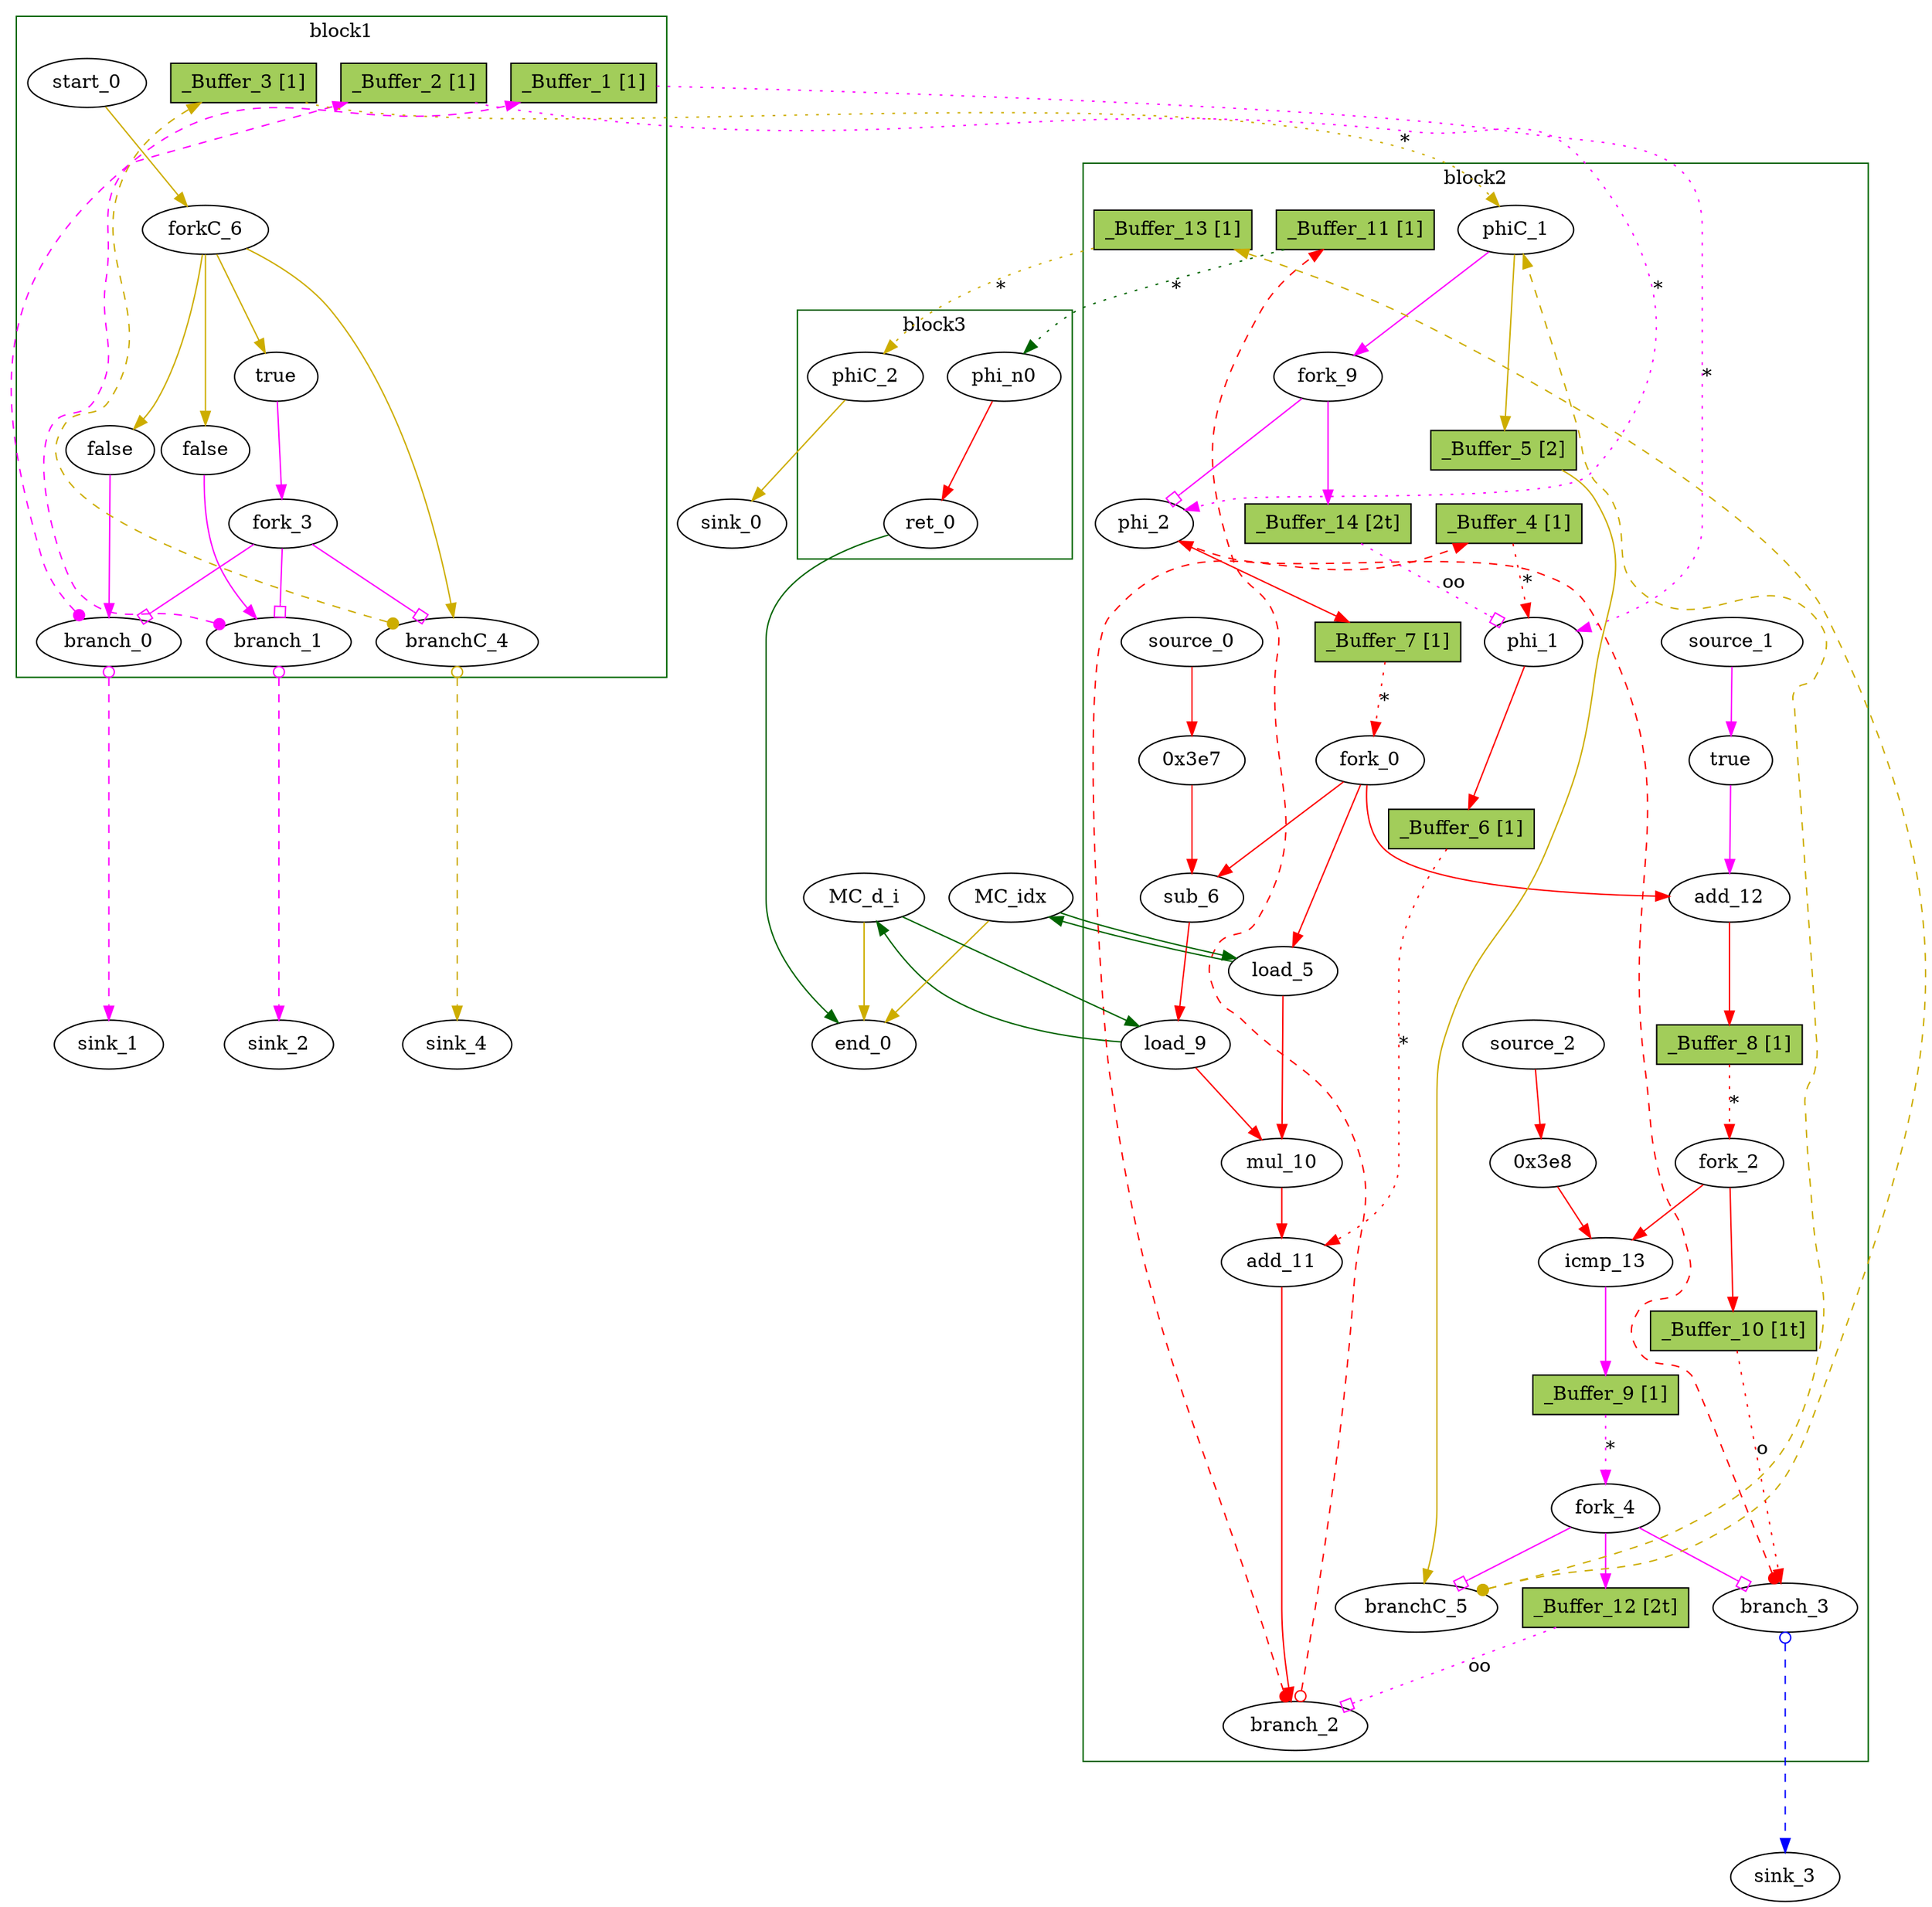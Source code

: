 // Number of blocks: 57
// Number of channels: 76
Digraph G {

  // Blocks
subgraph cluster_1 {
color = "darkgreen"
label = "block1"
  brCst_block1 [type=Constant, in="in1:1", out="out1:1", bbID = 1, value="0x1", label=true,  shape=oval];
  cst_0 [type=Constant, in="in1:1", out="out1:1", bbID = 1, value="0x0", label=false,  shape=oval];
  cst_1 [type=Constant, in="in1:1", out="out1:1", bbID = 1, value="0x0", label=false,  shape=oval];
  branch_0 [type=Branch, in="in1:1 in2?:1", out="out1+:1 out2-:1", bbID = 1,  shape=oval];
  branch_1 [type=Branch, in="in1:1 in2?:1", out="out1+:1 out2-:1", bbID = 1,  shape=oval];
  fork_3 [type=Fork, in="in1:1", out="out1:1 out2:1 out3:1", bbID = 1,  shape=oval];
  start_0 [type=Entry, in="in1:0", out="out1:0", bbID = 1,  shape=oval];
  forkC_6 [type=Fork, in="in1:0", out="out1:0 out2:0 out3:0 out4:0", bbID = 1,  shape=oval];
  branchC_4 [type=Branch, in="in1:0 in2?:1", out="out1+:0 out2-:0", bbID = 1,  shape=oval];
  _Buffer_3 [type=Buffer, in="in1:0", out="out1:0", bbID = 1, slots=1, transparent=false, label="_Buffer_3 [1]",  shape=box, style=filled, fillcolor=darkolivegreen3, height = 0.4];
  _Buffer_2 [type=Buffer, in="in1:1", out="out1:1", bbID = 1, slots=1, transparent=false, label="_Buffer_2 [1]",  shape=box, style=filled, fillcolor=darkolivegreen3, height = 0.4];
  _Buffer_1 [type=Buffer, in="in1:1", out="out1:1", bbID = 1, slots=1, transparent=false, label="_Buffer_1 [1]",  shape=box, style=filled, fillcolor=darkolivegreen3, height = 0.4];
}
subgraph cluster_2 {
color = "darkgreen"
label = "block2"
  _Buffer_14 [type=Buffer, in="in1:1", out="out1:1", bbID = 2, slots=2, transparent=true, label="_Buffer_14 [2t]",  shape=box, style=filled, fillcolor=darkolivegreen3, height = 0.4];
  _Buffer_13 [type=Buffer, in="in1:0", out="out1:0", bbID = 2, slots=1, transparent=false, label="_Buffer_13 [1]",  shape=box, style=filled, fillcolor=darkolivegreen3, height = 0.4];
  _Buffer_12 [type=Buffer, in="in1:1", out="out1:1", bbID = 2, slots=2, transparent=true, label="_Buffer_12 [2t]",  shape=box, style=filled, fillcolor=darkolivegreen3, height = 0.4];
  phi_1 [type=Mux, in="in1?:1 in2:32 in3:32", out="out1:32", delay=1.918, bbID = 2,  shape=oval];
  phi_2 [type=Mux, in="in1?:1 in2:10 in3:10", out="out1:10", delay=1.918, bbID = 2,  shape=oval];
  load_5 [type=Operator, in="in1:32 in2:10", out="out1:32 out2:10", op = "mc_load_op", delay=1.503, latency=2, bbID = 2, portID = 0, offset = 0,  shape=oval];
  cst_2 [type=Constant, in="in1:10", out="out1:10", bbID = 2, value="0x3e7", label="0x3e7",  shape=oval];
  sub_6 [type=Operator, in="in1:32 in2:32", out="out1:32", op = "sub_op", delay=2.683, bbID = 2,  shape=oval];
  load_9 [type=Operator, in="in1:32 in2:32", out="out1:32 out2:32", op = "mc_load_op", delay=1.503, latency=2, bbID = 2, portID = 0, offset = 0,  shape=oval];
  mul_10 [type=Operator, in="in1:32 in2:32", out="out1:32", op = "mul_op", delay=2.914, latency=4, bbID = 2,  shape=oval];
  add_11 [type=Operator, in="in1:32 in2:32", out="out1:32", op = "add_op", delay=2.974, bbID = 2,  shape=oval];
  cst_3 [type=Constant, in="in1:1", out="out1:1", bbID = 2, value="0x1", label=true,  shape=oval];
  add_12 [type=Operator, in="in1:10 in2:10", out="out1:10", op = "add_op", delay=2.974, bbID = 2,  shape=oval];
  cst_4 [type=Constant, in="in1:10", out="out1:10", bbID = 2, value="0x3e8", label="0x3e8",  shape=oval];
  icmp_13 [type=Operator, in="in1:10 in2:10", out="out1:1", op = "icmp_ult_op", delay=3.42, bbID = 2,  shape=oval];
  fork_0 [type=Fork, in="in1:10", out="out1:10 out2:10 out3:10", bbID = 2,  shape=oval];
  fork_2 [type=Fork, in="in1:10", out="out1:10 out2:10", bbID = 2,  shape=oval];
  branch_2 [type=Branch, in="in1:32 in2?:1", out="out1+:32 out2-:32", bbID = 2,  shape=oval];
  branch_3 [type=Branch, in="in1:10 in2?:1", out="out1+:10 out2-:10", bbID = 2,  shape=oval];
  fork_4 [type=Fork, in="in1:1", out="out1:1 out2:1 out3:1", bbID = 2,  shape=oval];
  phiC_1 [type=CntrlMerge, in="in1:0 in2:0", out="out1:0 out2?:1", delay=1.842, bbID = 2,  shape=oval];
  branchC_5 [type=Branch, in="in1:0 in2?:1", out="out1+:0 out2-:0", bbID = 2,  shape=oval];
  source_0 [type=Source, out="out1:10", bbID = 2,  shape=oval];
  source_1 [type=Source, out="out1:1", bbID = 2,  shape=oval];
  source_2 [type=Source, out="out1:10", bbID = 2,  shape=oval];
  fork_9 [type=Fork, in="in1:1", out="out1:1 out2:1", bbID = 2,  shape=oval];
  _Buffer_11 [type=Buffer, in="in1:32", out="out1:32", bbID = 2, slots=1, transparent=false, label="_Buffer_11 [1]",  shape=box, style=filled, fillcolor=darkolivegreen3, height = 0.4];
  _Buffer_10 [type=Buffer, in="in1:10", out="out1:10", bbID = 2, slots=1, transparent=true, label="_Buffer_10 [1t]",  shape=box, style=filled, fillcolor=darkolivegreen3, height = 0.4];
  _Buffer_9 [type=Buffer, in="in1:1", out="out1:1", bbID = 2, slots=1, transparent=false, label="_Buffer_9 [1]",  shape=box, style=filled, fillcolor=darkolivegreen3, height = 0.4];
  _Buffer_8 [type=Buffer, in="in1:10", out="out1:10", bbID = 2, slots=1, transparent=false, label="_Buffer_8 [1]",  shape=box, style=filled, fillcolor=darkolivegreen3, height = 0.4];
  _Buffer_7 [type=Buffer, in="in1:10", out="out1:10", bbID = 2, slots=1, transparent=false, label="_Buffer_7 [1]",  shape=box, style=filled, fillcolor=darkolivegreen3, height = 0.4];
  _Buffer_6 [type=Buffer, in="in1:32", out="out1:32", bbID = 2, slots=1, transparent=false, label="_Buffer_6 [1]",  shape=box, style=filled, fillcolor=darkolivegreen3, height = 0.4];
  _Buffer_5 [type=Buffer, in="in1:0", out="out1:0", bbID = 2, slots=2, transparent=false, label="_Buffer_5 [2]",  shape=box, style=filled, fillcolor=darkolivegreen3, height = 0.4];
  _Buffer_4 [type=Buffer, in="in1:32", out="out1:32", bbID = 2, slots=1, transparent=false, label="_Buffer_4 [1]",  shape=box, style=filled, fillcolor=darkolivegreen3, height = 0.4];
}
subgraph cluster_3 {
color = "darkgreen"
label = "block3"
  ret_0 [type=Operator, in="in1:32", out="out1:32", op = "ret_op", bbID = 3,  shape=oval];
  phi_n0 [type=Merge, in="in1:32", out="out1:32", bbID = 3,  shape=oval];
  phiC_2 [type=Merge, in="in1:0", out="out1:0", delay=1.842, bbID = 3,  shape=oval];
}
  MC_idx [type=MC, in="in1:10*l0a", out="out1:32*l0d out2:0*e", bbID = 0, memory = "idx", bbcount = 0, ldcount = 1, stcount = 0, ];
  MC_d_i [type=MC, in="in1:32*l0a", out="out1:32*l0d out2:0*e", bbID = 0, memory = "d_i", bbcount = 0, ldcount = 1, stcount = 0, ];
  end_0 [type=Exit, in="in1:0*e in2:0*e in3:32", out="out1:32", bbID = 0,  shape=oval];
  sink_0 [type=Sink, in="in1:0", bbID = 0,  shape=oval];
  sink_1 [type=Sink, in="in1:1", bbID = 0,  shape=oval];
  sink_2 [type=Sink, in="in1:1", bbID = 0,  shape=oval];
  sink_3 [type=Sink, in="in1:10", bbID = 0,  shape=oval];
  sink_4 [type=Sink, in="in1:0", bbID = 0,  shape=oval];

  // Channels
  brCst_block1 -> fork_3 [from=out1, to=in1, arrowhead=normal, color=magenta];
  cst_0 -> branch_0 [from=out1, to=in1, arrowhead=normal, color=magenta];
  cst_1 -> branch_1 [from=out1, to=in1, arrowhead=normal, color=magenta];
  branch_0 -> _Buffer_1 [from=out1, to=in1, dir=both, arrowtail=dot, arrowhead=normal, color=magenta, constraint=false, style=dashed, minlen = 3];
  branch_0 -> sink_1 [from=out2, to=in1, dir=both, arrowtail=odot, arrowhead=normal, color=magenta, style=dashed, minlen = 3];
  branch_1 -> _Buffer_2 [from=out1, to=in1, dir=both, arrowtail=dot, arrowhead=normal, color=magenta, constraint=false, style=dashed, minlen = 3];
  branch_1 -> sink_2 [from=out2, to=in1, dir=both, arrowtail=odot, arrowhead=normal, color=magenta, style=dashed, minlen = 3];
  fork_3 -> branch_0 [from=out2, to=in2, arrowhead=obox, color=magenta];
  fork_3 -> branch_1 [from=out1, to=in2, arrowhead=obox, color=magenta];
  fork_3 -> branchC_4 [from=out3, to=in2, arrowhead=obox, color=magenta];
  start_0 -> forkC_6 [from=out1, to=in1, arrowhead=normal, color=gold3];
  forkC_6 -> brCst_block1 [from=out4, to=in1, arrowhead=normal, color=gold3];
  forkC_6 -> cst_0 [from=out1, to=in1, arrowhead=normal, color=gold3];
  forkC_6 -> cst_1 [from=out2, to=in1, arrowhead=normal, color=gold3];
  forkC_6 -> branchC_4 [from=out3, to=in1, arrowhead=normal, color=gold3];
  branchC_4 -> _Buffer_3 [from=out1, to=in1, dir=both, arrowtail=dot, arrowhead=normal, color=gold3, constraint=false, style=dashed, minlen = 3];
  branchC_4 -> sink_4 [from=out2, to=in1, dir=both, arrowtail=odot, arrowhead=normal, color=gold3, style=dashed, minlen = 3];
  _Buffer_3 -> phiC_1 [from=out1, to=in1, arrowhead=normal, color=gold3, slots=1, style=dotted, label="*", transparent=false];
  _Buffer_2 -> phi_2 [from=out1, to=in2, arrowhead=normal, color=magenta, slots=1, style=dotted, label="*", transparent=false];
  _Buffer_1 -> phi_1 [from=out1, to=in2, arrowhead=normal, color=magenta, slots=1, style=dotted, label="*", transparent=false];
  _Buffer_14 -> phi_1 [from=out1, to=in1, arrowhead=obox, color=magenta, slots=2, style=dotted, label="oo", transparent=true];
  _Buffer_13 -> phiC_2 [from=out1, to=in1, arrowhead=normal, color=gold3, slots=1, style=dotted, label="*", transparent=false];
  _Buffer_12 -> branch_2 [from=out1, to=in2, arrowhead=obox, color=magenta, slots=2, style=dotted, label="oo", transparent=true];
  phi_1 -> _Buffer_6 [from=out1, to=in1, arrowhead=normal, color=red];
  phi_2 -> _Buffer_7 [from=out1, to=in1, arrowhead=normal, color=red];
  load_5 -> mul_10 [from=out1, to=in1, arrowhead=normal, color=red];
  load_5 -> MC_idx [from=out2, to=in1, arrowhead=normal, color=darkgreen];
  cst_2 -> sub_6 [from=out1, to=in1, arrowhead=normal, color=red];
  sub_6 -> load_9 [from=out1, to=in2, arrowhead=normal, color=red];
  load_9 -> mul_10 [from=out1, to=in2, arrowhead=normal, color=red];
  load_9 -> MC_d_i [from=out2, to=in1, arrowhead=normal, color=darkgreen];
  mul_10 -> add_11 [from=out1, to=in2, arrowhead=normal, color=red];
  add_11 -> branch_2 [from=out1, to=in1, arrowhead=normal, color=red];
  cst_3 -> add_12 [from=out1, to=in2, arrowhead=normal, color=magenta];
  add_12 -> _Buffer_8 [from=out1, to=in1, arrowhead=normal, color=red];
  cst_4 -> icmp_13 [from=out1, to=in2, arrowhead=normal, color=red];
  icmp_13 -> _Buffer_9 [from=out1, to=in1, arrowhead=normal, color=magenta];
  fork_0 -> load_5 [from=out3, to=in2, arrowhead=normal, color=red];
  fork_0 -> sub_6 [from=out1, to=in2, arrowhead=normal, color=red];
  fork_0 -> add_12 [from=out2, to=in1, arrowhead=normal, color=red];
  fork_2 -> icmp_13 [from=out1, to=in1, arrowhead=normal, color=red];
  fork_2 -> _Buffer_10 [from=out2, to=in1, arrowhead=normal, color=red];
  branch_2 -> _Buffer_11 [from=out2, to=in1, dir=both, arrowtail=odot, arrowhead=normal, color=red, constraint=false, style=dashed, minlen = 3];
  branch_2 -> _Buffer_4 [from=out1, to=in1, dir=both, arrowtail=dot, arrowhead=normal, color=red, constraint=false, style=dashed, minlen = 3];
  branch_3 -> phi_2 [from=out1, to=in3, dir=both, arrowtail=dot, arrowhead=normal, color=red, constraint=false, style=dashed, minlen = 3];
  branch_3 -> sink_3 [from=out2, to=in1, dir=both, arrowtail=odot, arrowhead=normal, color=blue, style=dashed, minlen = 3];
  fork_4 -> _Buffer_12 [from=out2, to=in1, arrowhead=normal, color=magenta];
  fork_4 -> branch_3 [from=out1, to=in2, arrowhead=obox, color=magenta];
  fork_4 -> branchC_5 [from=out3, to=in2, arrowhead=obox, color=magenta];
  phiC_1 -> fork_9 [from=out2, to=in1, arrowhead=normal, color=magenta];
  phiC_1 -> _Buffer_5 [from=out1, to=in1, arrowhead=normal, color=gold3];
  branchC_5 -> _Buffer_13 [from=out2, to=in1, dir=both, arrowtail=odot, arrowhead=normal, color=gold3, constraint=false, style=dashed, minlen = 3];
  branchC_5 -> phiC_1 [from=out1, to=in2, dir=both, arrowtail=dot, arrowhead=normal, color=gold3, constraint=false, style=dashed, minlen = 3];
  source_0 -> cst_2 [from=out1, to=in1, arrowhead=normal, color=red];
  source_1 -> cst_3 [from=out1, to=in1, arrowhead=normal, color=magenta];
  source_2 -> cst_4 [from=out1, to=in1, arrowhead=normal, color=red];
  fork_9 -> _Buffer_14 [from=out1, to=in1, arrowhead=normal, color=magenta];
  fork_9 -> phi_2 [from=out2, to=in1, arrowhead=obox, color=magenta];
  _Buffer_11 -> phi_n0 [from=out1, to=in1, arrowhead=normal, color=darkgreen, slots=1, style=dotted, label="*", transparent=false];
  _Buffer_10 -> branch_3 [from=out1, to=in1, arrowhead=normal, color=red, slots=1, style=dotted, label="o", transparent=true];
  _Buffer_9 -> fork_4 [from=out1, to=in1, arrowhead=normal, color=magenta, slots=1, style=dotted, label="*", transparent=false];
  _Buffer_8 -> fork_2 [from=out1, to=in1, arrowhead=normal, color=red, slots=1, style=dotted, label="*", transparent=false];
  _Buffer_7 -> fork_0 [from=out1, to=in1, arrowhead=normal, color=red, slots=1, style=dotted, label="*", transparent=false];
  _Buffer_6 -> add_11 [from=out1, to=in1, arrowhead=normal, color=red, slots=1, style=dotted, label="*", transparent=false];
  _Buffer_4 -> phi_1 [from=out1, to=in3, arrowhead=normal, color=red, slots=1, style=dotted, label="*", transparent=false];
  _Buffer_5 -> branchC_5 [from=out1, to=in1, arrowhead=normal, color=gold3];
  ret_0 -> end_0 [from=out1, to=in3, arrowhead=normal, color=darkgreen];
  phi_n0 -> ret_0 [from=out1, to=in1, arrowhead=normal, color=red];
  phiC_2 -> sink_0 [from=out1, to=in1, arrowhead=normal, color=gold3];
  MC_idx -> load_5 [from=out1, to=in1, arrowhead=normal, color=darkgreen];
  MC_idx -> end_0 [from=out2, to=in1, arrowhead=normal, color=gold3];
  MC_d_i -> load_9 [from=out1, to=in1, arrowhead=normal, color=darkgreen];
  MC_d_i -> end_0 [from=out2, to=in2, arrowhead=normal, color=gold3];
}
